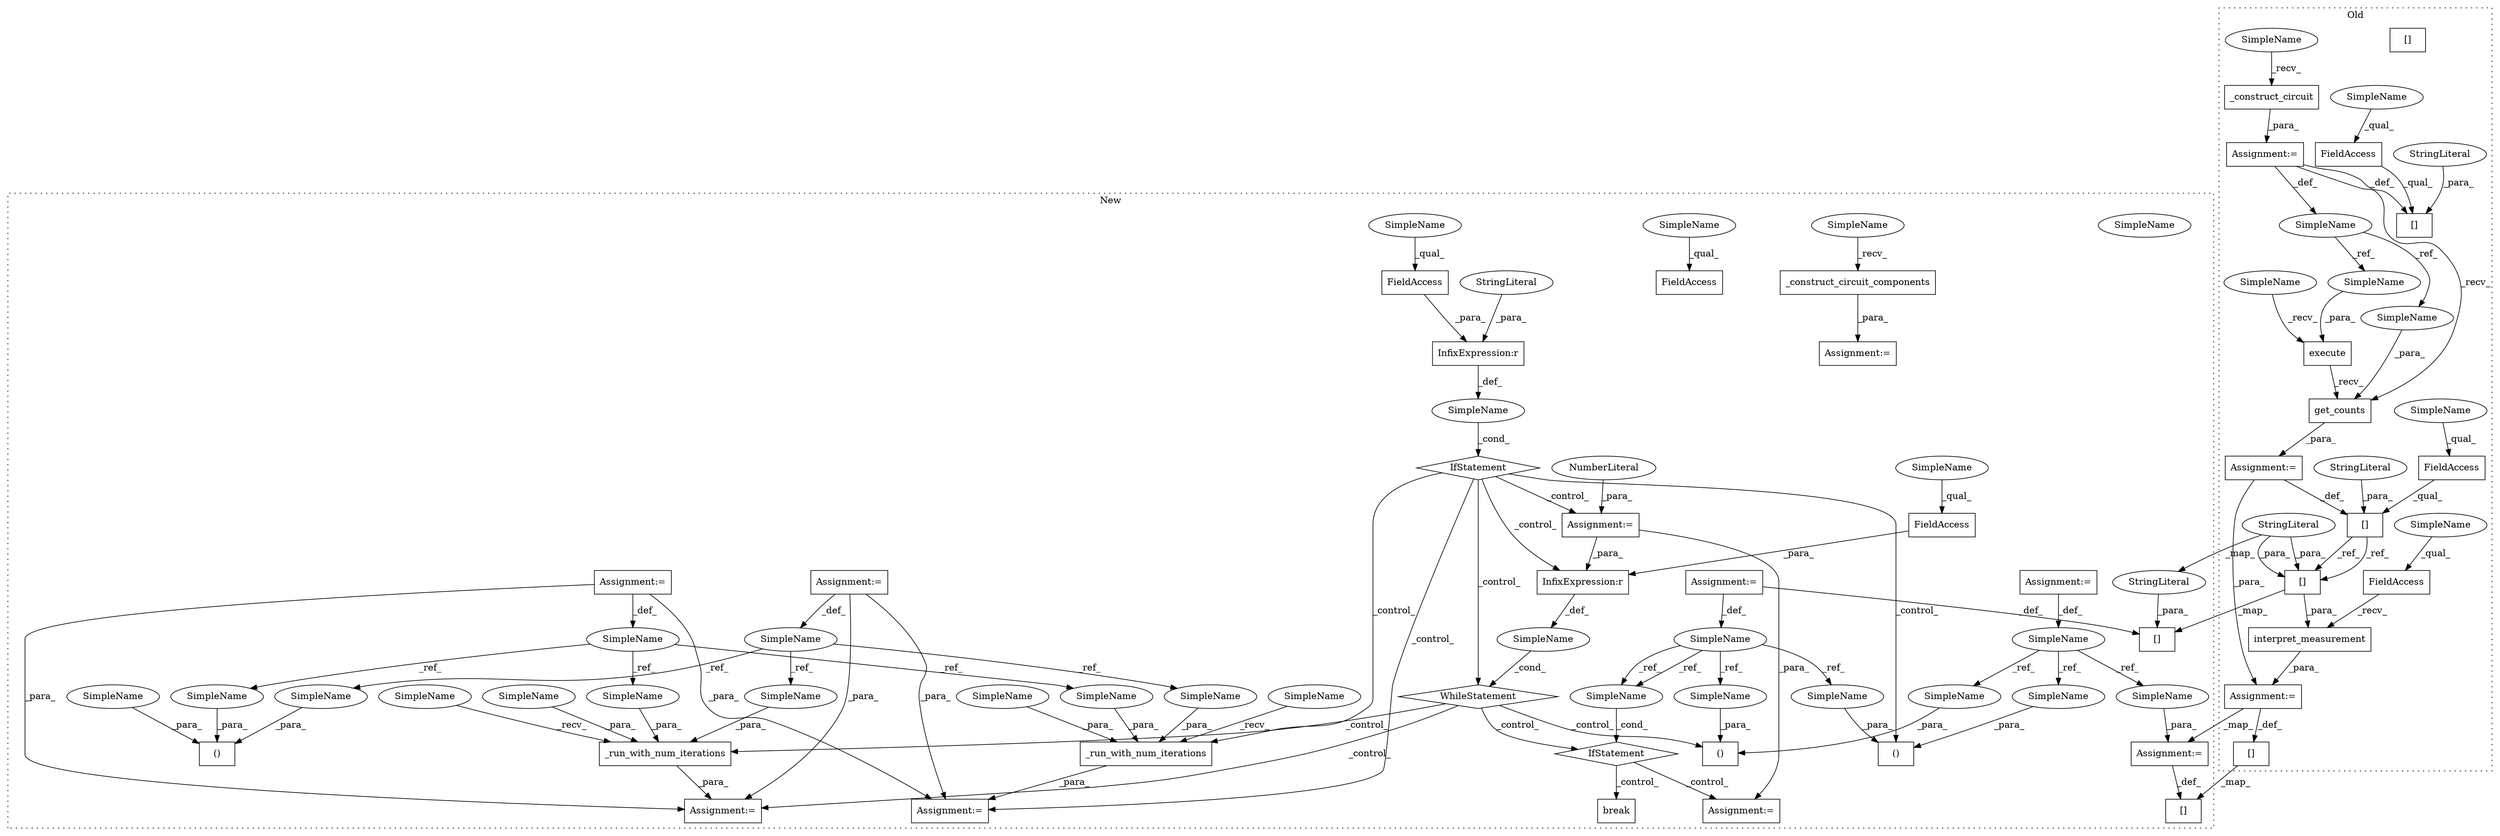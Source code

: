 digraph G {
subgraph cluster0 {
1 [label="execute" a="32" s="4276,4286" l="8,1" shape="box"];
3 [label="Assignment:=" a="7" s="4270" l="1" shape="box"];
4 [label="Assignment:=" a="7" s="4184" l="1" shape="box"];
6 [label="get_counts" a="32" s="4288,4301" l="11,1" shape="box"];
10 [label="_construct_circuit" a="32" s="4190" l="20" shape="box"];
11 [label="[]" a="2" s="4216,4235" l="10,1" shape="box"];
24 [label="FieldAccess" a="22" s="4216" l="9" shape="box"];
25 [label="[]" a="2" s="4245,4269" l="10,1" shape="box"];
27 [label="FieldAccess" a="22" s="4245" l="9" shape="box"];
28 [label="FieldAccess" a="22" s="4328" l="12" shape="box"];
30 [label="interpret_measurement" a="32" s="4341,4388" l="22,1" shape="box"];
33 [label="SimpleName" a="42" s="4182" l="2" shape="ellipse"];
37 [label="StringLiteral" a="45" s="4226" l="9" shape="ellipse"];
42 [label="[]" a="2" s="4308,4326" l="10,1" shape="box"];
44 [label="StringLiteral" a="45" s="4255" l="14" shape="ellipse"];
48 [label="Assignment:=" a="7" s="4327" l="1" shape="box"];
51 [label="[]" a="2" s="4363,4387" l="10,1" shape="box"];
55 [label="StringLiteral" a="45" s="4373" l="14" shape="ellipse"];
56 [label="SimpleName" a="42" s="4185" l="4" shape="ellipse"];
57 [label="SimpleName" a="42" s="4328" l="4" shape="ellipse"];
58 [label="SimpleName" a="42" s="4245" l="4" shape="ellipse"];
59 [label="SimpleName" a="42" s="4271" l="4" shape="ellipse"];
60 [label="SimpleName" a="42" s="4216" l="4" shape="ellipse"];
64 [label="[]" a="2" s="4363,4387" l="10,1" shape="box"];
80 [label="SimpleName" a="42" s="4299" l="2" shape="ellipse"];
81 [label="SimpleName" a="42" s="4284" l="2" shape="ellipse"];
label = "Old";
style="dotted";
}
subgraph cluster1 {
2 [label="()" a="106" s="6005" l="75" shape="box"];
5 [label="Assignment:=" a="7" s="5948" l="14" shape="box"];
7 [label="SimpleName" a="42" s="5948" l="14" shape="ellipse"];
8 [label="_run_with_num_iterations" a="32" s="6275,6351" l="25,1" shape="box"];
9 [label="_run_with_num_iterations" a="32" s="6621,6697" l="25,1" shape="box"];
12 [label="SimpleName" a="42" s="5791" l="26" shape="ellipse"];
13 [label="SimpleName" a="42" s="" l="" shape="ellipse"];
14 [label="()" a="106" s="6228" l="40" shape="box"];
15 [label="break" a="10" s="6743" l="6" shape="box"];
16 [label="()" a="106" s="6574" l="40" shape="box"];
17 [label="InfixExpression:r" a="27" s="6138" l="4" shape="box"];
18 [label="InfixExpression:r" a="27" s="6524" l="4" shape="box"];
19 [label="_construct_circuit_components" a="32" s="6087" l="31" shape="box"];
20 [label="FieldAccess" a="22" s="6528" l="24" shape="box"];
21 [label="SimpleName" a="42" s="6712" l="17" shape="ellipse"];
22 [label="IfStatement" a="25" s="6708,6729" l="4,2" shape="diamond"];
23 [label="FieldAccess" a="22" s="6128" l="10" shape="box"];
26 [label="FieldAccess" a="22" s="6193" l="20" shape="box"];
29 [label="IfStatement" a="25" s="6124,6150" l="4,2" shape="diamond"];
31 [label="SimpleName" a="42" s="5921" l="17" shape="ellipse"];
32 [label="SimpleName" a="42" s="5893" l="10" shape="ellipse"];
34 [label="SimpleName" a="42" s="" l="" shape="ellipse"];
35 [label="Assignment:=" a="7" s="6790" l="2" shape="box"];
36 [label="Assignment:=" a="7" s="6268" l="2" shape="box"];
38 [label="WhileStatement" a="61" s="6494,6553" l="7,2" shape="diamond"];
39 [label="Assignment:=" a="7" s="6080" l="2" shape="box"];
40 [label="StringLiteral" a="45" s="6142" l="8" shape="ellipse"];
41 [label="Assignment:=" a="7" s="5893" l="10" shape="box"];
43 [label="[]" a="2" s="6904,6922" l="10,1" shape="box"];
45 [label="Assignment:=" a="7" s="6484" l="1" shape="box"];
46 [label="NumberLiteral" a="34" s="6485" l="1" shape="ellipse"];
47 [label="Assignment:=" a="7" s="6614" l="2" shape="box"];
49 [label="Assignment:=" a="7" s="6923" l="1" shape="box"];
50 [label="Assignment:=" a="7" s="5921" l="17" shape="box"];
52 [label="[]" a="2" s="6940,6969" l="10,1" shape="box"];
53 [label="Assignment:=" a="7" s="5791" l="26" shape="box"];
54 [label="StringLiteral" a="45" s="6950" l="19" shape="ellipse"];
61 [label="SimpleName" a="42" s="6656" l="26" shape="ellipse"];
62 [label="SimpleName" a="42" s="6310" l="26" shape="ellipse"];
63 [label="SimpleName" a="42" s="6027" l="26" shape="ellipse"];
65 [label="SimpleName" a="42" s="6300" l="9" shape="ellipse"];
66 [label="SimpleName" a="42" s="6005" l="9" shape="ellipse"];
67 [label="SimpleName" a="42" s="6646" l="9" shape="ellipse"];
68 [label="SimpleName" a="42" s="6337" l="14" shape="ellipse"];
69 [label="SimpleName" a="42" s="6683" l="14" shape="ellipse"];
70 [label="SimpleName" a="42" s="6066" l="14" shape="ellipse"];
71 [label="SimpleName" a="42" s="6574" l="10" shape="ellipse"];
72 [label="SimpleName" a="42" s="6924" l="10" shape="ellipse"];
73 [label="SimpleName" a="42" s="6228" l="10" shape="ellipse"];
74 [label="SimpleName" a="42" s="6270" l="4" shape="ellipse"];
75 [label="SimpleName" a="42" s="6193" l="4" shape="ellipse"];
76 [label="SimpleName" a="42" s="6528" l="4" shape="ellipse"];
77 [label="SimpleName" a="42" s="6082" l="4" shape="ellipse"];
78 [label="SimpleName" a="42" s="6128" l="4" shape="ellipse"];
79 [label="SimpleName" a="42" s="6616" l="4" shape="ellipse"];
82 [label="SimpleName" a="42" s="6597" l="17" shape="ellipse"];
83 [label="SimpleName" a="42" s="6712" l="17" shape="ellipse"];
84 [label="SimpleName" a="42" s="6251" l="17" shape="ellipse"];
label = "New";
style="dotted";
}
1 -> 6 [label="_recv_"];
3 -> 48 [label="_para_"];
3 -> 25 [label="_def_"];
4 -> 11 [label="_def_"];
4 -> 33 [label="_def_"];
4 -> 6 [label="_recv_"];
5 -> 7 [label="_def_"];
5 -> 36 [label="_para_"];
5 -> 47 [label="_para_"];
6 -> 3 [label="_para_"];
7 -> 68 [label="_ref_"];
7 -> 70 [label="_ref_"];
7 -> 69 [label="_ref_"];
8 -> 36 [label="_para_"];
9 -> 47 [label="_para_"];
10 -> 4 [label="_para_"];
12 -> 62 [label="_ref_"];
12 -> 63 [label="_ref_"];
12 -> 61 [label="_ref_"];
13 -> 29 [label="_cond_"];
17 -> 13 [label="_def_"];
18 -> 34 [label="_def_"];
19 -> 39 [label="_para_"];
20 -> 18 [label="_para_"];
22 -> 35 [label="_control_"];
22 -> 15 [label="_control_"];
23 -> 17 [label="_para_"];
24 -> 11 [label="_qual_"];
25 -> 64 [label="_ref_"];
25 -> 64 [label="_ref_"];
27 -> 25 [label="_qual_"];
28 -> 30 [label="_recv_"];
29 -> 45 [label="_control_"];
29 -> 36 [label="_control_"];
29 -> 14 [label="_control_"];
29 -> 38 [label="_control_"];
29 -> 18 [label="_control_"];
29 -> 8 [label="_control_"];
30 -> 48 [label="_para_"];
31 -> 84 [label="_ref_"];
31 -> 83 [label="_ref_"];
31 -> 83 [label="_ref_"];
31 -> 82 [label="_ref_"];
32 -> 72 [label="_ref_"];
32 -> 73 [label="_ref_"];
32 -> 71 [label="_ref_"];
33 -> 80 [label="_ref_"];
33 -> 81 [label="_ref_"];
34 -> 38 [label="_cond_"];
37 -> 11 [label="_para_"];
38 -> 16 [label="_control_"];
38 -> 47 [label="_control_"];
38 -> 9 [label="_control_"];
38 -> 22 [label="_control_"];
40 -> 17 [label="_para_"];
41 -> 32 [label="_def_"];
42 -> 43 [label="_map_"];
44 -> 25 [label="_para_"];
45 -> 35 [label="_para_"];
45 -> 18 [label="_para_"];
46 -> 45 [label="_para_"];
48 -> 49 [label="_map_"];
48 -> 42 [label="_def_"];
49 -> 43 [label="_def_"];
50 -> 31 [label="_def_"];
50 -> 52 [label="_def_"];
53 -> 12 [label="_def_"];
53 -> 36 [label="_para_"];
53 -> 47 [label="_para_"];
54 -> 52 [label="_para_"];
55 -> 64 [label="_para_"];
55 -> 64 [label="_para_"];
55 -> 54 [label="_map_"];
56 -> 10 [label="_recv_"];
57 -> 28 [label="_qual_"];
58 -> 27 [label="_qual_"];
59 -> 1 [label="_recv_"];
60 -> 24 [label="_qual_"];
61 -> 9 [label="_para_"];
62 -> 8 [label="_para_"];
63 -> 2 [label="_para_"];
64 -> 52 [label="_map_"];
64 -> 30 [label="_para_"];
65 -> 8 [label="_para_"];
66 -> 2 [label="_para_"];
67 -> 9 [label="_para_"];
68 -> 8 [label="_para_"];
69 -> 9 [label="_para_"];
70 -> 2 [label="_para_"];
71 -> 16 [label="_para_"];
72 -> 49 [label="_para_"];
73 -> 14 [label="_para_"];
74 -> 8 [label="_recv_"];
75 -> 26 [label="_qual_"];
76 -> 20 [label="_qual_"];
77 -> 19 [label="_recv_"];
78 -> 23 [label="_qual_"];
79 -> 9 [label="_recv_"];
80 -> 6 [label="_para_"];
81 -> 1 [label="_para_"];
82 -> 16 [label="_para_"];
83 -> 22 [label="_cond_"];
84 -> 14 [label="_para_"];
}